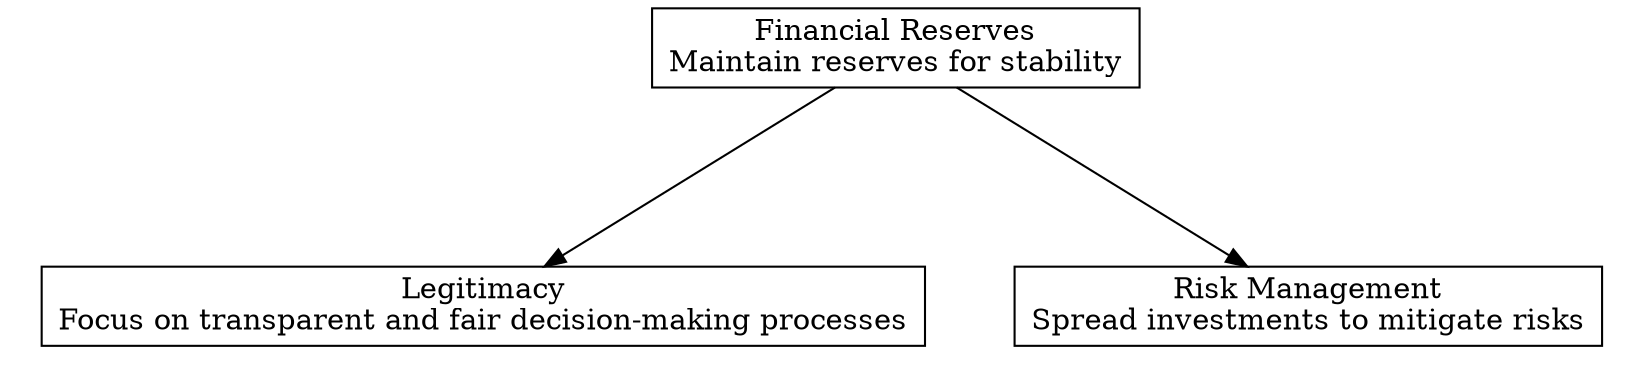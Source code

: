 digraph "" {
	graph [nodesep=0.6,
		rankdir=TB,
		ranksep=1.2
	];
	node [label="\N",
		shape=box
	];
	subgraph cluster_descendants {
		graph [rank=min,
			style=invis
		];
		"Risk Management"	[label="Risk Management\nSpread investments to mitigate risks"];
		Legitimacy	[label="Legitimacy\nFocus on transparent and fair decision-making processes"];
	}
	"Financial Reserves"	[label="Financial Reserves\nMaintain reserves for stability"];
	"Financial Reserves" -> "Risk Management";
	"Financial Reserves" -> Legitimacy;
}
